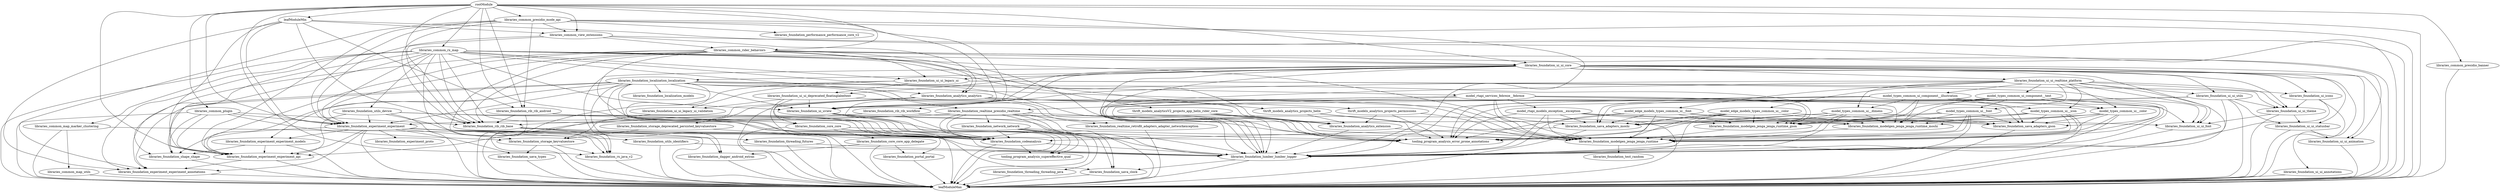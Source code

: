 digraph libraries_feature_top_row_top_bar {
  libraries_foundation_storage_keyvaluestore -> leafModuleMax, libraries_foundation_rx_java_v2, libraries_foundation_uava_types;
  libraries_foundation_ui_ui_animation -> leafModuleMax;
  libraries_common_view_extensions -> leafModuleMax, libraries_common_rider_behaviors, libraries_foundation_analytics_analytics, libraries_foundation_experiment_experiment, libraries_foundation_rib_rib_base;
  model_types_common_ui__icon -> libraries_foundation_lumber_lumber_logger, libraries_foundation_modelgen_jenga_jenga_runtime, libraries_foundation_modelgen_jenga_jenga_runtime_gson, libraries_foundation_modelgen_jenga_jenga_runtime_moshi, libraries_foundation_uava_adapters_gson, libraries_foundation_uava_adapters_moshi, tooling_program_analysis_error_prone_annotations;
  rootModule -> leafModuleMax, leafModuleMin, libraries_common_plugin, libraries_common_presidio_banner, libraries_common_presidio_mode_api, libraries_common_rider_behaviors, libraries_common_rx_map, libraries_common_view_extensions, libraries_foundation_codeanalysis, libraries_foundation_experiment_experiment, libraries_foundation_experiment_experiment_api, libraries_foundation_rib_rib_android, libraries_foundation_rib_rib_base, libraries_foundation_rx_java_v2, libraries_foundation_ui_ui_core, libraries_foundation_ui_uview;
  libraries_foundation_experiment_experiment -> leafModuleMax, libraries_foundation_codeanalysis, libraries_foundation_experiment_experiment_annotations, libraries_foundation_experiment_experiment_api, libraries_foundation_experiment_experiment_models, libraries_foundation_experiment_proto, libraries_foundation_lumber_lumber_logger, libraries_foundation_shape_shape, libraries_foundation_storage_keyvaluestore, libraries_foundation_threading_futures, libraries_foundation_uava_types, tooling_program_analysis_error_prone_annotations;
  libraries_common_map_utils -> leafModuleMax;
  model_types_common_ui__color -> libraries_foundation_lumber_lumber_logger, libraries_foundation_modelgen_jenga_jenga_runtime, libraries_foundation_modelgen_jenga_jenga_runtime_gson, libraries_foundation_modelgen_jenga_jenga_runtime_moshi, libraries_foundation_uava_adapters_gson, libraries_foundation_uava_adapters_moshi, tooling_program_analysis_error_prone_annotations;
  libraries_foundation_ui_ui_core -> leafModuleMax, libraries_foundation_codeanalysis, libraries_foundation_localization_localization, libraries_foundation_lumber_lumber_logger, libraries_foundation_rx_java_v2, libraries_foundation_ui_icons, libraries_foundation_ui_ui_animation, libraries_foundation_ui_ui_annotations, libraries_foundation_ui_ui_deprecated_floatinglabeltext, libraries_foundation_ui_ui_font, libraries_foundation_ui_ui_legacy_ui, libraries_foundation_ui_ui_realtime_platform, libraries_foundation_ui_ui_statusbar, libraries_foundation_ui_ui_theme, libraries_foundation_ui_ui_utils, libraries_foundation_ui_uview, tooling_program_analysis_error_prone_annotations;
  libraries_foundation_rib_rib_android -> leafModuleMax, libraries_foundation_codeanalysis, libraries_foundation_core_core, libraries_foundation_rib_rib_base;
  libraries_foundation_portal_portal -> leafModuleMax;
  libraries_common_rider_behaviors -> leafModuleMax, libraries_foundation_analytics_analytics, libraries_foundation_codeanalysis, libraries_foundation_experiment_experiment, libraries_foundation_experiment_experiment_annotations, libraries_foundation_experiment_experiment_api, libraries_foundation_lumber_lumber_logger, libraries_foundation_rib_rib_base, libraries_foundation_rx_java_v2, libraries_foundation_ui_ui_animation, libraries_foundation_ui_ui_core, libraries_foundation_ui_ui_legacy_ui;
  libraries_foundation_realtime_presidio_realtime -> leafModuleMax, libraries_foundation_codeanalysis, libraries_foundation_experiment_experiment, libraries_foundation_experiment_experiment_api, libraries_foundation_lumber_lumber_logger, libraries_foundation_network_network, libraries_foundation_realtime_retrofit_adapters_adapter_networkexception, libraries_foundation_uava_clock, tooling_program_analysis_error_prone_annotations, tooling_program_analysis_supereffective_qual;
  thrift_models_analyticsV2_projects_app_helix_rider_core -> libraries_foundation_analytics_extension, libraries_foundation_modelgen_jenga_jenga_runtime, tooling_program_analysis_error_prone_annotations;
  thrift_models_analytics_projects_helix -> libraries_foundation_analytics_extension, libraries_foundation_modelgen_jenga_jenga_runtime, tooling_program_analysis_error_prone_annotations;
  libraries_foundation_ui_ui_utils -> leafModuleMax, libraries_foundation_lumber_lumber_logger, libraries_foundation_ui_ui_statusbar, libraries_foundation_ui_ui_theme, libraries_foundation_ui_uview, tooling_program_analysis_error_prone_annotations;
  libraries_foundation_utils_identifiers -> leafModuleMax, libraries_foundation_lumber_lumber_logger;
  model_types_common_ui_component__illustration -> libraries_foundation_lumber_lumber_logger, libraries_foundation_modelgen_jenga_jenga_runtime, libraries_foundation_modelgen_jenga_jenga_runtime_gson, libraries_foundation_modelgen_jenga_jenga_runtime_moshi, libraries_foundation_uava_adapters_gson, libraries_foundation_uava_adapters_moshi, model_types_common_ui__color, model_types_common_ui__dimens, model_types_common_ui__icon, tooling_program_analysis_error_prone_annotations;
  model_rtapi_services_febreze__febreze -> libraries_foundation_lumber_lumber_logger, libraries_foundation_modelgen_jenga_jenga_runtime, libraries_foundation_modelgen_jenga_jenga_runtime_gson, libraries_foundation_modelgen_jenga_jenga_runtime_moshi, libraries_foundation_realtime_presidio_realtime, libraries_foundation_uava_adapters_gson, libraries_foundation_uava_adapters_moshi, model_rtapi_models_exception__exception, tooling_program_analysis_error_prone_annotations;
  libraries_common_presidio_mode_api -> leafModuleMax, libraries_common_view_extensions, libraries_foundation_experiment_experiment, libraries_foundation_experiment_experiment_annotations, libraries_foundation_experiment_experiment_api, libraries_foundation_lumber_lumber_logger, libraries_foundation_performance_performance_core_v2, libraries_foundation_rib_rib_android, libraries_foundation_rib_rib_base, libraries_foundation_rib_rib_workflow;
  libraries_foundation_ui_ui_legacy_ui_validation -> leafModuleMax;
  model_types_common_ui__font -> libraries_foundation_lumber_lumber_logger, libraries_foundation_modelgen_jenga_jenga_runtime, libraries_foundation_modelgen_jenga_jenga_runtime_gson, libraries_foundation_modelgen_jenga_jenga_runtime_moshi, libraries_foundation_uava_adapters_gson, libraries_foundation_uava_adapters_moshi, tooling_program_analysis_error_prone_annotations;
  model_edge_models_types_common_ui__font -> libraries_foundation_lumber_lumber_logger, libraries_foundation_modelgen_jenga_jenga_runtime, libraries_foundation_modelgen_jenga_jenga_runtime_gson, libraries_foundation_modelgen_jenga_jenga_runtime_moshi, libraries_foundation_uava_adapters_gson, libraries_foundation_uava_adapters_moshi, tooling_program_analysis_error_prone_annotations;
  libraries_foundation_ui_icons -> leafModuleMax, libraries_foundation_lumber_lumber_logger, libraries_foundation_ui_ui_theme;
  libraries_foundation_core_core_app_delegate -> leafModuleMax, libraries_foundation_dagger_android_extras, libraries_foundation_portal_portal;
  model_rtapi_models_exception__exception -> libraries_foundation_lumber_lumber_logger, libraries_foundation_modelgen_jenga_jenga_runtime, libraries_foundation_modelgen_jenga_jenga_runtime_gson, libraries_foundation_modelgen_jenga_jenga_runtime_moshi, libraries_foundation_uava_adapters_gson, libraries_foundation_uava_adapters_moshi, tooling_program_analysis_error_prone_annotations;
  libraries_common_plugin -> leafModuleMax, libraries_foundation_experiment_experiment, libraries_foundation_experiment_experiment_api, libraries_foundation_rib_rib_base, libraries_foundation_shape_shape, libraries_foundation_storage_keyvaluestore;
  libraries_foundation_ui_uview -> leafModuleMax, libraries_foundation_codeanalysis, libraries_foundation_ui_ui_font, tooling_program_analysis_supereffective_qual;
  libraries_foundation_storage_deprecated_persisted_keyvaluestore -> leafModuleMax, libraries_foundation_storage_keyvaluestore;
  libraries_foundation_analytics_analytics -> leafModuleMax, libraries_foundation_analytics_extension, libraries_foundation_core_core, libraries_foundation_lumber_lumber_logger, libraries_foundation_modelgen_jenga_jenga_runtime, libraries_foundation_storage_deprecated_persisted_keyvaluestore, libraries_foundation_storage_keyvaluestore, thrift_models_analytics_projects_permissions;
  libraries_foundation_ui_ui_font -> leafModuleMax;
  leafModuleMin -> leafModuleMax, libraries_common_view_extensions, libraries_foundation_experiment_experiment, libraries_foundation_experiment_experiment_annotations, libraries_foundation_experiment_experiment_api, libraries_foundation_rib_rib_android, libraries_foundation_rib_rib_base;
  model_types_common_ui_component__text -> libraries_foundation_lumber_lumber_logger, libraries_foundation_modelgen_jenga_jenga_runtime, libraries_foundation_modelgen_jenga_jenga_runtime_gson, libraries_foundation_modelgen_jenga_jenga_runtime_moshi, libraries_foundation_uava_adapters_gson, libraries_foundation_uava_adapters_moshi, model_types_common_ui__color, model_types_common_ui__font, tooling_program_analysis_error_prone_annotations;
  libraries_foundation_core_core -> leafModuleMax, libraries_foundation_codeanalysis, libraries_foundation_core_core_app_delegate, libraries_foundation_lumber_lumber_logger, tooling_program_analysis_error_prone_annotations;
  libraries_foundation_rib_rib_workflow -> leafModuleMax, libraries_foundation_rib_rib_base, tooling_program_analysis_supereffective_qual;
  libraries_foundation_ui_ui_theme -> leafModuleMax, libraries_foundation_ui_ui_font, libraries_foundation_ui_ui_statusbar;
  libraries_foundation_ui_ui_annotations -> leafModuleMax;
  libraries_foundation_ui_ui_legacy_ui -> leafModuleMax, libraries_foundation_ui_ui_deprecated_floatinglabeltext, libraries_foundation_ui_ui_font, libraries_foundation_ui_ui_legacy_ui_validation, libraries_foundation_ui_ui_theme;
  libraries_foundation_localization_localization -> leafModuleMax, libraries_foundation_codeanalysis, libraries_foundation_dagger_android_extras, libraries_foundation_experiment_experiment, libraries_foundation_experiment_experiment_annotations, libraries_foundation_experiment_experiment_api, libraries_foundation_experiment_experiment_models, libraries_foundation_localization_models, libraries_foundation_modelgen_jenga_jenga_runtime, libraries_foundation_modelgen_jenga_jenga_runtime_gson, libraries_foundation_portal_portal, libraries_foundation_realtime_presidio_realtime, libraries_foundation_realtime_retrofit_adapters_adapter_networkexception, libraries_foundation_shape_shape, libraries_foundation_ui_uview, model_rtapi_services_febreze__febreze;
  libraries_foundation_utils_device -> leafModuleMax, libraries_foundation_experiment_experiment, libraries_foundation_experiment_experiment_api, libraries_foundation_lumber_lumber_logger, libraries_foundation_uava_clock, libraries_foundation_utils_identifiers;
  libraries_foundation_ui_ui_deprecated_floatinglabeltext -> leafModuleMax, libraries_foundation_codeanalysis, libraries_foundation_ui_ui_font, libraries_foundation_ui_ui_legacy_ui_validation, libraries_foundation_ui_uview;
  thrift_models_analytics_projects_permissions -> libraries_foundation_analytics_extension, libraries_foundation_modelgen_jenga_jenga_runtime, tooling_program_analysis_error_prone_annotations;
  libraries_common_rx_map -> leafModuleMax, libraries_common_map_marker_clustering, libraries_foundation_analytics_analytics, libraries_foundation_analytics_extension, libraries_foundation_codeanalysis, libraries_foundation_experiment_experiment, libraries_foundation_experiment_experiment_annotations, libraries_foundation_experiment_experiment_api, libraries_foundation_lumber_lumber_logger, libraries_foundation_modelgen_jenga_jenga_runtime, libraries_foundation_rib_rib_base, libraries_foundation_rx_java_v2, libraries_foundation_shape_shape, libraries_foundation_ui_ui_core, libraries_foundation_ui_ui_legacy_ui, libraries_foundation_ui_uview, libraries_foundation_utils_device, thrift_models_analyticsV2_projects_app_helix_rider_core, thrift_models_analytics_projects_helix;
  model_types_common_ui__dimens -> libraries_foundation_lumber_lumber_logger, libraries_foundation_modelgen_jenga_jenga_runtime, libraries_foundation_modelgen_jenga_jenga_runtime_gson, libraries_foundation_modelgen_jenga_jenga_runtime_moshi, libraries_foundation_uava_adapters_gson, libraries_foundation_uava_adapters_moshi, tooling_program_analysis_error_prone_annotations;
  model_edge_models_types_common_ui__color -> libraries_foundation_lumber_lumber_logger, libraries_foundation_modelgen_jenga_jenga_runtime, libraries_foundation_modelgen_jenga_jenga_runtime_gson, libraries_foundation_modelgen_jenga_jenga_runtime_moshi, libraries_foundation_uava_adapters_gson, libraries_foundation_uava_adapters_moshi, tooling_program_analysis_error_prone_annotations;
  libraries_foundation_ui_ui_statusbar -> leafModuleMax, libraries_foundation_ui_ui_animation;
  libraries_foundation_experiment_experiment_models -> leafModuleMax, libraries_foundation_experiment_experiment_api, libraries_foundation_shape_shape;
  libraries_foundation_ui_ui_realtime_platform -> leafModuleMax, libraries_foundation_lumber_lumber_logger, libraries_foundation_ui_icons, libraries_foundation_ui_ui_font, libraries_foundation_ui_ui_theme, libraries_foundation_ui_ui_utils, libraries_foundation_ui_uview, model_edge_models_types_common_ui__color, model_edge_models_types_common_ui__font, model_types_common_ui__color, model_types_common_ui__dimens, model_types_common_ui__font, model_types_common_ui__icon, model_types_common_ui_component__illustration, model_types_common_ui_component__text;
  libraries_common_map_marker_clustering -> leafModuleMax, libraries_common_map_utils, libraries_foundation_codeanalysis;
  libraries_foundation_experiment_experiment_api -> leafModuleMax, libraries_foundation_experiment_experiment_annotations;
  libraries_foundation_dagger_android_extras -> leafModuleMax;
  libraries_foundation_lumber_lumber_logger -> leafModuleMax, libraries_foundation_uava_clock;
  libraries_foundation_modelgen_jenga_jenga_runtime_gson -> libraries_foundation_modelgen_jenga_jenga_runtime;
  libraries_foundation_performance_performance_core_v2;
  libraries_foundation_codeanalysis -> leafModuleMax, libraries_foundation_lumber_lumber_logger, tooling_program_analysis_supereffective_qual;
  libraries_foundation_uava_adapters_gson -> leafModuleMax;
  libraries_foundation_rib_rib_base -> leafModuleMax, libraries_foundation_codeanalysis, libraries_foundation_dagger_android_extras, libraries_foundation_rx_java_v2;
  tooling_program_analysis_supereffective_qual;
  libraries_foundation_uava_adapters_moshi -> leafModuleMax, libraries_foundation_codeanalysis;
  libraries_foundation_rx_java_v2 -> leafModuleMax;
  libraries_foundation_realtime_retrofit_adapters_adapter_networkexception -> leafModuleMax;
  libraries_common_presidio_banner -> leafModuleMax;
  libraries_foundation_threading_futures -> leafModuleMax, libraries_foundation_lumber_lumber_logger;
  libraries_foundation_test_random;
  libraries_foundation_experiment_proto;
  libraries_foundation_analytics_extension -> libraries_foundation_lumber_lumber_logger, libraries_foundation_modelgen_jenga_jenga_runtime;
  tooling_program_analysis_error_prone_annotations;
  libraries_foundation_modelgen_jenga_jenga_runtime -> libraries_foundation_test_random;
  libraries_foundation_shape_shape -> leafModuleMax;
  libraries_foundation_uava_types -> leafModuleMax;
  leafModuleMax;
  libraries_foundation_network_network -> leafModuleMax, libraries_foundation_codeanalysis, libraries_foundation_lumber_lumber_logger, libraries_foundation_modelgen_jenga_jenga_runtime, libraries_foundation_threading_threading_java, libraries_foundation_uava_clock;
  libraries_foundation_modelgen_jenga_jenga_runtime_moshi -> libraries_foundation_modelgen_jenga_jenga_runtime;
  libraries_foundation_uava_clock -> leafModuleMax;
  libraries_foundation_localization_models;
  libraries_foundation_experiment_experiment_annotations -> leafModuleMax;
  libraries_foundation_threading_threading_java -> leafModuleMax;
}
